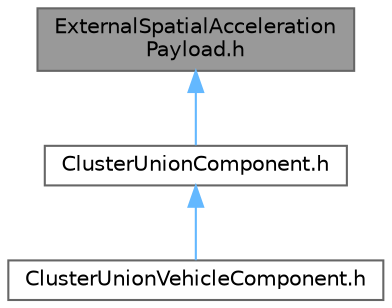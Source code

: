 digraph "ExternalSpatialAccelerationPayload.h"
{
 // INTERACTIVE_SVG=YES
 // LATEX_PDF_SIZE
  bgcolor="transparent";
  edge [fontname=Helvetica,fontsize=10,labelfontname=Helvetica,labelfontsize=10];
  node [fontname=Helvetica,fontsize=10,shape=box,height=0.2,width=0.4];
  Node1 [id="Node000001",label="ExternalSpatialAcceleration\lPayload.h",height=0.2,width=0.4,color="gray40", fillcolor="grey60", style="filled", fontcolor="black",tooltip=" "];
  Node1 -> Node2 [id="edge1_Node000001_Node000002",dir="back",color="steelblue1",style="solid",tooltip=" "];
  Node2 [id="Node000002",label="ClusterUnionComponent.h",height=0.2,width=0.4,color="grey40", fillcolor="white", style="filled",URL="$d0/d16/ClusterUnionComponent_8h.html",tooltip=" "];
  Node2 -> Node3 [id="edge2_Node000002_Node000003",dir="back",color="steelblue1",style="solid",tooltip=" "];
  Node3 [id="Node000003",label="ClusterUnionVehicleComponent.h",height=0.2,width=0.4,color="grey40", fillcolor="white", style="filled",URL="$dd/deb/ClusterUnionVehicleComponent_8h.html",tooltip=" "];
}
